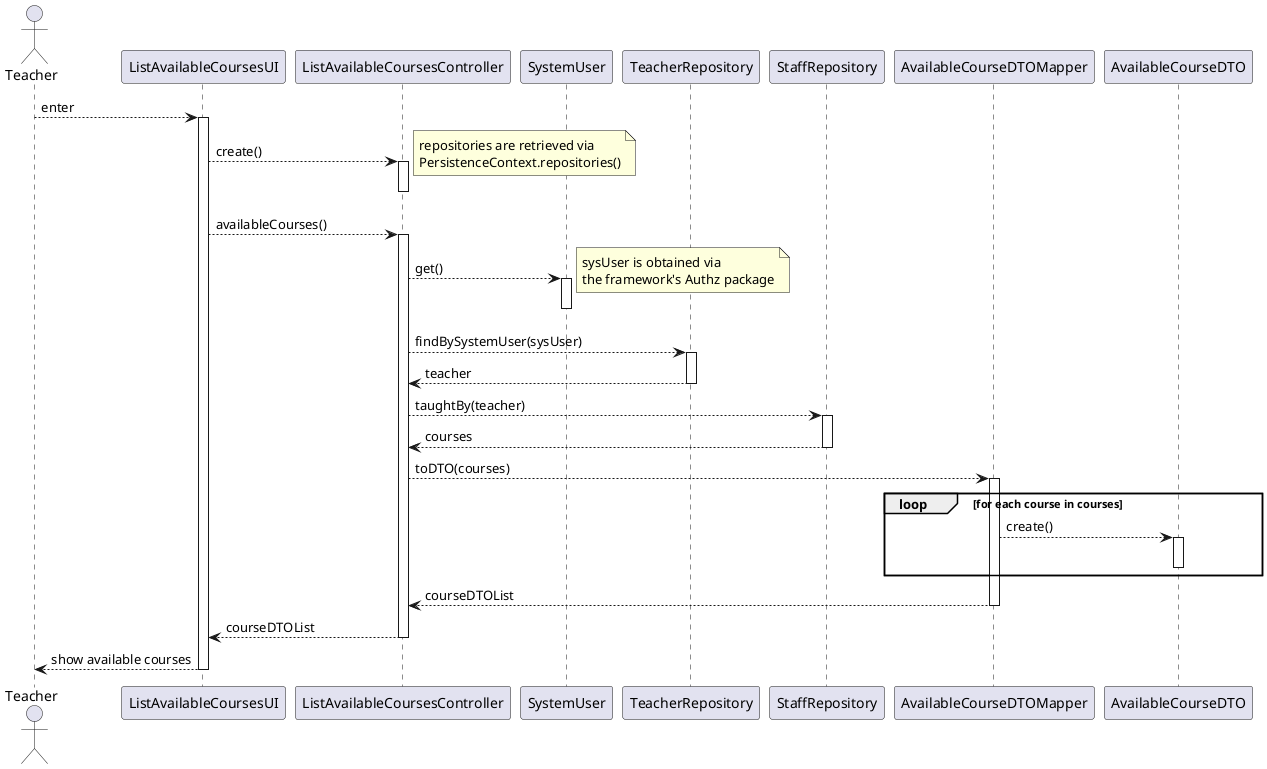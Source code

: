 @startuml

actor Teacher as user
participant ListAvailableCoursesUI as ui
participant ListAvailableCoursesController as ctrl

' participant PersistenceContext as ctx
' participant RepositoryFactory as rep_fac

participant SystemUser as sys_usr

participant TeacherRepository as t_repo

participant StaffRepository as st_repo

' participant AuthzRegistry as authreg
' participant AuthorizationService as authsvc
' participant Session as sess

participant AvailableCourseDTOMapper as mapper
participant AvailableCourseDTO as dto

' participant Course as course

user --> ui : enter

activate ui
    ui --> ctrl : create()
    activate ctrl
        note right : repositories are retrieved via\nPersistenceContext.repositories()
    deactivate ctrl

    ui --> ctrl : availableCourses()
    activate ctrl
        ctrl --> sys_usr : get()
        activate sys_usr
            note right : sysUser is obtained via\nthe framework's Authz package
        deactivate sys_usr

        ctrl --> t_repo : findBySystemUser(sysUser)
        activate t_repo
            t_repo --> ctrl : teacher
        deactivate t_repo

        ctrl --> st_repo : taughtBy(teacher)
        activate st_repo
            st_repo --> ctrl : courses
        deactivate st_repo

        ctrl --> mapper: toDTO(courses)
        activate mapper
            loop for each course in courses
                mapper --> dto: create()
                activate dto
                deactivate dto
            end loop
            mapper --> ctrl: courseDTOList
        deactivate mapper

        ctrl --> ui : courseDTOList
    deactivate ctrl

    ui --> user : show available courses
deactivate ui

@enduml

